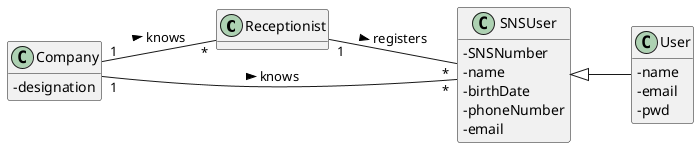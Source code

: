 @startuml Domain Model
hide methods
left to right direction
skinparam classAttributeIconSize 0

class Receptionist {
}

class SNSUser {
  - SNSNumber
  - name
  - birthDate
  - phoneNumber
  - email
}

class Company {
  - designation
}

class User {
  - name
  - email
  - pwd
}

Receptionist "1" -- "*" SNSUser : registers >
Company "1" -- "*" Receptionist : knows >
Company "1" -- "*" SNSUser : knows >
SNSUser <|-- User

@enduml